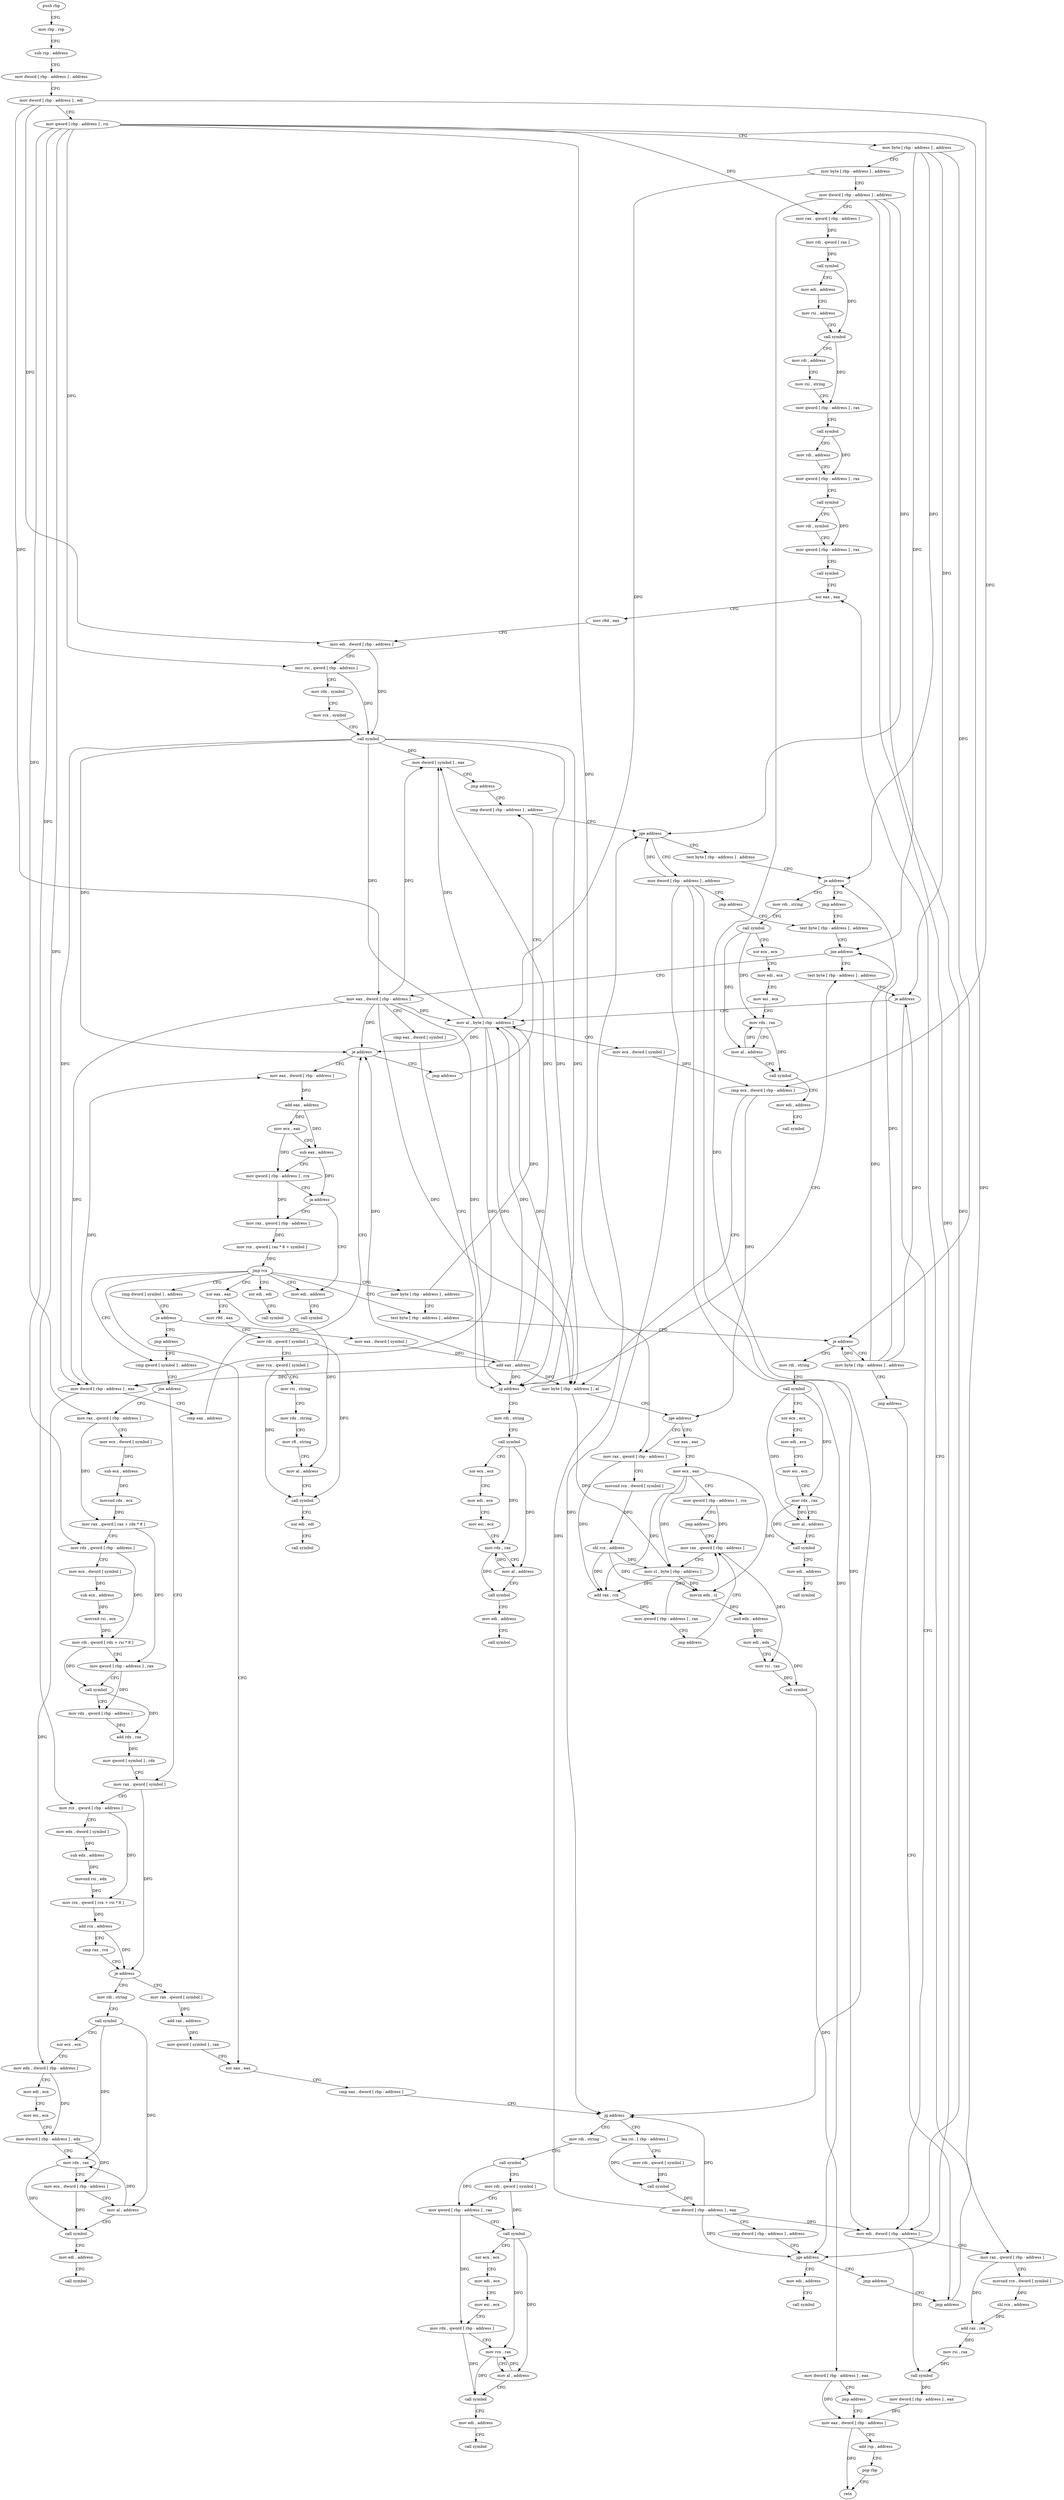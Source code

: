 digraph "func" {
"4200944" [label = "push rbp" ]
"4200945" [label = "mov rbp , rsp" ]
"4200948" [label = "sub rsp , address" ]
"4200955" [label = "mov dword [ rbp - address ] , address" ]
"4200962" [label = "mov dword [ rbp - address ] , edi" ]
"4200965" [label = "mov qword [ rbp - address ] , rsi" ]
"4200969" [label = "mov byte [ rbp - address ] , address" ]
"4200973" [label = "mov byte [ rbp - address ] , address" ]
"4200977" [label = "mov dword [ rbp - address ] , address" ]
"4200984" [label = "mov rax , qword [ rbp - address ]" ]
"4200988" [label = "mov rdi , qword [ rax ]" ]
"4200991" [label = "call symbol" ]
"4200996" [label = "mov edi , address" ]
"4201001" [label = "mov rsi , address" ]
"4201011" [label = "call symbol" ]
"4201016" [label = "mov rdi , address" ]
"4201026" [label = "mov rsi , string" ]
"4201036" [label = "mov qword [ rbp - address ] , rax" ]
"4201040" [label = "call symbol" ]
"4201045" [label = "mov rdi , address" ]
"4201055" [label = "mov qword [ rbp - address ] , rax" ]
"4201059" [label = "call symbol" ]
"4201064" [label = "mov rdi , symbol" ]
"4201074" [label = "mov qword [ rbp - address ] , rax" ]
"4201078" [label = "call symbol" ]
"4201083" [label = "xor eax , eax" ]
"4201679" [label = "jmp address" ]
"4201684" [label = "cmp dword [ rbp - address ] , address" ]
"4201132" [label = "mov eax , dword [ rbp - address ]" ]
"4201135" [label = "add eax , address" ]
"4201140" [label = "mov ecx , eax" ]
"4201142" [label = "sub eax , address" ]
"4201147" [label = "mov qword [ rbp - address ] , rcx" ]
"4201151" [label = "ja address" ]
"4201664" [label = "mov edi , address" ]
"4201157" [label = "mov rax , qword [ rbp - address ]" ]
"4201688" [label = "jge address" ]
"4201706" [label = "test byte [ rbp - address ] , address" ]
"4201694" [label = "mov dword [ rbp - address ] , address" ]
"4201669" [label = "call symbol" ]
"4201161" [label = "mov rcx , qword [ rax * 8 + symbol ]" ]
"4201169" [label = "jmp rcx" ]
"4201171" [label = "cmp dword [ symbol ] , address" ]
"4201212" [label = "cmp qword [ symbol ] , address" ]
"4201410" [label = "xor eax , eax" ]
"4201528" [label = "mov byte [ rbp - address ] , address" ]
"4201532" [label = "test byte [ rbp - address ] , address" ]
"4201592" [label = "xor edi , edi" ]
"4201599" [label = "xor eax , eax" ]
"4201710" [label = "je address" ]
"4201757" [label = "jmp address" ]
"4201716" [label = "mov rdi , string" ]
"4201701" [label = "jmp address" ]
"4201762" [label = "test byte [ rbp - address ] , address" ]
"4201179" [label = "je address" ]
"4201207" [label = "jmp address" ]
"4201185" [label = "mov eax , dword [ symbol ]" ]
"4201221" [label = "jne address" ]
"4201293" [label = "mov rax , qword [ symbol ]" ]
"4201227" [label = "mov rax , qword [ rbp - address ]" ]
"4201412" [label = "cmp eax , dword [ rbp - address ]" ]
"4201415" [label = "jg address" ]
"4201483" [label = "lea rsi , [ rbp - address ]" ]
"4201421" [label = "mov rdi , string" ]
"4201536" [label = "je address" ]
"4201583" [label = "mov byte [ rbp - address ] , address" ]
"4201542" [label = "mov rdi , string" ]
"4201594" [label = "call symbol" ]
"4201601" [label = "mov r9d , eax" ]
"4201604" [label = "mov rdi , qword [ symbol ]" ]
"4201612" [label = "mov rcx , qword [ symbol ]" ]
"4201620" [label = "mov rsi , string" ]
"4201630" [label = "mov rdx , string" ]
"4201640" [label = "mov r8 , string" ]
"4201650" [label = "mov al , address" ]
"4201652" [label = "call symbol" ]
"4201657" [label = "xor edi , edi" ]
"4201659" [label = "call symbol" ]
"4201726" [label = "call symbol" ]
"4201731" [label = "xor ecx , ecx" ]
"4201733" [label = "mov edi , ecx" ]
"4201735" [label = "mov esi , ecx" ]
"4201737" [label = "mov rdx , rax" ]
"4201740" [label = "mov al , address" ]
"4201742" [label = "call symbol" ]
"4201747" [label = "mov edi , address" ]
"4201752" [label = "call symbol" ]
"4201766" [label = "jne address" ]
"4201829" [label = "test byte [ rbp - address ] , address" ]
"4201772" [label = "mov eax , dword [ rbp - address ]" ]
"4201192" [label = "add eax , address" ]
"4201195" [label = "mov dword [ symbol ] , eax" ]
"4201202" [label = "jmp address" ]
"4201301" [label = "mov rcx , qword [ rbp - address ]" ]
"4201305" [label = "mov edx , dword [ symbol ]" ]
"4201312" [label = "sub edx , address" ]
"4201315" [label = "movsxd rsi , edx" ]
"4201318" [label = "mov rcx , qword [ rcx + rsi * 8 ]" ]
"4201322" [label = "add rcx , address" ]
"4201329" [label = "cmp rax , rcx" ]
"4201332" [label = "je address" ]
"4201388" [label = "mov rax , qword [ symbol ]" ]
"4201338" [label = "mov rdi , string" ]
"4201231" [label = "mov ecx , dword [ symbol ]" ]
"4201238" [label = "sub ecx , address" ]
"4201241" [label = "movsxd rdx , ecx" ]
"4201244" [label = "mov rax , qword [ rax + rdx * 8 ]" ]
"4201248" [label = "mov rdx , qword [ rbp - address ]" ]
"4201252" [label = "mov ecx , dword [ symbol ]" ]
"4201259" [label = "sub ecx , address" ]
"4201262" [label = "movsxd rsi , ecx" ]
"4201265" [label = "mov rdi , qword [ rdx + rsi * 8 ]" ]
"4201269" [label = "mov qword [ rbp - address ] , rax" ]
"4201273" [label = "call symbol" ]
"4201278" [label = "mov rdx , qword [ rbp - address ]" ]
"4201282" [label = "add rdx , rax" ]
"4201285" [label = "mov qword [ symbol ] , rdx" ]
"4201487" [label = "mov rdi , qword [ symbol ]" ]
"4201495" [label = "call symbol" ]
"4201500" [label = "mov dword [ rbp - address ] , eax" ]
"4201503" [label = "cmp dword [ rbp - address ] , address" ]
"4201507" [label = "jge address" ]
"4201523" [label = "jmp address" ]
"4201513" [label = "mov edi , address" ]
"4201431" [label = "call symbol" ]
"4201436" [label = "mov rdi , qword [ symbol ]" ]
"4201444" [label = "mov qword [ rbp - address ] , rax" ]
"4201448" [label = "call symbol" ]
"4201453" [label = "xor ecx , ecx" ]
"4201455" [label = "mov edi , ecx" ]
"4201457" [label = "mov esi , ecx" ]
"4201459" [label = "mov rdx , qword [ rbp - address ]" ]
"4201463" [label = "mov rcx , rax" ]
"4201466" [label = "mov al , address" ]
"4201468" [label = "call symbol" ]
"4201473" [label = "mov edi , address" ]
"4201478" [label = "call symbol" ]
"4201587" [label = "jmp address" ]
"4201674" [label = "jmp address" ]
"4201552" [label = "call symbol" ]
"4201557" [label = "xor ecx , ecx" ]
"4201559" [label = "mov edi , ecx" ]
"4201561" [label = "mov esi , ecx" ]
"4201563" [label = "mov rdx , rax" ]
"4201566" [label = "mov al , address" ]
"4201568" [label = "call symbol" ]
"4201573" [label = "mov edi , address" ]
"4201578" [label = "call symbol" ]
"4201833" [label = "je address" ]
"4201933" [label = "mov edi , dword [ rbp - address ]" ]
"4201839" [label = "mov al , byte [ rbp - address ]" ]
"4201775" [label = "cmp eax , dword [ symbol ]" ]
"4201782" [label = "jg address" ]
"4201788" [label = "mov rdi , string" ]
"4201396" [label = "add rax , address" ]
"4201402" [label = "mov qword [ symbol ] , rax" ]
"4201348" [label = "call symbol" ]
"4201353" [label = "xor ecx , ecx" ]
"4201355" [label = "mov edx , dword [ rbp - address ]" ]
"4201358" [label = "mov edi , ecx" ]
"4201360" [label = "mov esi , ecx" ]
"4201362" [label = "mov dword [ rbp - address ] , edx" ]
"4201365" [label = "mov rdx , rax" ]
"4201368" [label = "mov ecx , dword [ rbp - address ]" ]
"4201371" [label = "mov al , address" ]
"4201373" [label = "call symbol" ]
"4201378" [label = "mov edi , address" ]
"4201383" [label = "call symbol" ]
"4201518" [label = "call symbol" ]
"4201936" [label = "mov rax , qword [ rbp - address ]" ]
"4201940" [label = "movsxd rcx , dword [ symbol ]" ]
"4201948" [label = "shl rcx , address" ]
"4201952" [label = "add rax , rcx" ]
"4201955" [label = "mov rsi , rax" ]
"4201958" [label = "call symbol" ]
"4201963" [label = "mov dword [ rbp - address ] , eax" ]
"4201966" [label = "mov eax , dword [ rbp - address ]" ]
"4201842" [label = "mov ecx , dword [ symbol ]" ]
"4201849" [label = "cmp ecx , dword [ rbp - address ]" ]
"4201852" [label = "mov byte [ rbp - address ] , al" ]
"4201855" [label = "jge address" ]
"4201889" [label = "xor eax , eax" ]
"4201861" [label = "mov rax , qword [ rbp - address ]" ]
"4201798" [label = "call symbol" ]
"4201803" [label = "xor ecx , ecx" ]
"4201805" [label = "mov edi , ecx" ]
"4201807" [label = "mov esi , ecx" ]
"4201809" [label = "mov rdx , rax" ]
"4201812" [label = "mov al , address" ]
"4201814" [label = "call symbol" ]
"4201819" [label = "mov edi , address" ]
"4201824" [label = "call symbol" ]
"4201085" [label = "mov r8d , eax" ]
"4201088" [label = "mov edi , dword [ rbp - address ]" ]
"4201091" [label = "mov rsi , qword [ rbp - address ]" ]
"4201095" [label = "mov rdx , symbol" ]
"4201105" [label = "mov rcx , symbol" ]
"4201115" [label = "call symbol" ]
"4201120" [label = "mov dword [ rbp - address ] , eax" ]
"4201123" [label = "cmp eax , address" ]
"4201126" [label = "je address" ]
"4201891" [label = "mov ecx , eax" ]
"4201893" [label = "mov qword [ rbp - address ] , rcx" ]
"4201897" [label = "jmp address" ]
"4201902" [label = "mov rax , qword [ rbp - address ]" ]
"4201865" [label = "movsxd rcx , dword [ symbol ]" ]
"4201873" [label = "shl rcx , address" ]
"4201877" [label = "add rax , rcx" ]
"4201880" [label = "mov qword [ rbp - address ] , rax" ]
"4201884" [label = "jmp address" ]
"4201906" [label = "mov cl , byte [ rbp - address ]" ]
"4201909" [label = "movzx edx , cl" ]
"4201912" [label = "and edx , address" ]
"4201915" [label = "mov edi , edx" ]
"4201917" [label = "mov rsi , rax" ]
"4201920" [label = "call symbol" ]
"4201925" [label = "mov dword [ rbp - address ] , eax" ]
"4201928" [label = "jmp address" ]
"4201969" [label = "add rsp , address" ]
"4201976" [label = "pop rbp" ]
"4201977" [label = "retn" ]
"4200944" -> "4200945" [ label = "CFG" ]
"4200945" -> "4200948" [ label = "CFG" ]
"4200948" -> "4200955" [ label = "CFG" ]
"4200955" -> "4200962" [ label = "CFG" ]
"4200962" -> "4200965" [ label = "CFG" ]
"4200962" -> "4201088" [ label = "DFG" ]
"4200962" -> "4201772" [ label = "DFG" ]
"4200962" -> "4201849" [ label = "DFG" ]
"4200965" -> "4200969" [ label = "CFG" ]
"4200965" -> "4200984" [ label = "DFG" ]
"4200965" -> "4201091" [ label = "DFG" ]
"4200965" -> "4201301" [ label = "DFG" ]
"4200965" -> "4201227" [ label = "DFG" ]
"4200965" -> "4201248" [ label = "DFG" ]
"4200965" -> "4201936" [ label = "DFG" ]
"4200965" -> "4201861" [ label = "DFG" ]
"4200969" -> "4200973" [ label = "CFG" ]
"4200969" -> "4201710" [ label = "DFG" ]
"4200969" -> "4201536" [ label = "DFG" ]
"4200969" -> "4201766" [ label = "DFG" ]
"4200969" -> "4201833" [ label = "DFG" ]
"4200973" -> "4200977" [ label = "CFG" ]
"4200973" -> "4201839" [ label = "DFG" ]
"4200977" -> "4200984" [ label = "CFG" ]
"4200977" -> "4201688" [ label = "DFG" ]
"4200977" -> "4201415" [ label = "DFG" ]
"4200977" -> "4201507" [ label = "DFG" ]
"4200977" -> "4201933" [ label = "DFG" ]
"4200984" -> "4200988" [ label = "DFG" ]
"4200988" -> "4200991" [ label = "DFG" ]
"4200991" -> "4200996" [ label = "CFG" ]
"4200991" -> "4201011" [ label = "DFG" ]
"4200996" -> "4201001" [ label = "CFG" ]
"4201001" -> "4201011" [ label = "CFG" ]
"4201011" -> "4201016" [ label = "CFG" ]
"4201011" -> "4201036" [ label = "DFG" ]
"4201016" -> "4201026" [ label = "CFG" ]
"4201026" -> "4201036" [ label = "CFG" ]
"4201036" -> "4201040" [ label = "CFG" ]
"4201040" -> "4201045" [ label = "CFG" ]
"4201040" -> "4201055" [ label = "DFG" ]
"4201045" -> "4201055" [ label = "CFG" ]
"4201055" -> "4201059" [ label = "CFG" ]
"4201059" -> "4201064" [ label = "CFG" ]
"4201059" -> "4201074" [ label = "DFG" ]
"4201064" -> "4201074" [ label = "CFG" ]
"4201074" -> "4201078" [ label = "CFG" ]
"4201078" -> "4201083" [ label = "CFG" ]
"4201083" -> "4201085" [ label = "CFG" ]
"4201679" -> "4201684" [ label = "CFG" ]
"4201684" -> "4201688" [ label = "CFG" ]
"4201132" -> "4201135" [ label = "DFG" ]
"4201135" -> "4201140" [ label = "DFG" ]
"4201135" -> "4201142" [ label = "DFG" ]
"4201140" -> "4201142" [ label = "CFG" ]
"4201140" -> "4201147" [ label = "DFG" ]
"4201142" -> "4201147" [ label = "CFG" ]
"4201142" -> "4201151" [ label = "DFG" ]
"4201147" -> "4201151" [ label = "CFG" ]
"4201147" -> "4201157" [ label = "DFG" ]
"4201151" -> "4201664" [ label = "CFG" ]
"4201151" -> "4201157" [ label = "CFG" ]
"4201664" -> "4201669" [ label = "CFG" ]
"4201157" -> "4201161" [ label = "DFG" ]
"4201688" -> "4201706" [ label = "CFG" ]
"4201688" -> "4201694" [ label = "CFG" ]
"4201706" -> "4201710" [ label = "CFG" ]
"4201694" -> "4201701" [ label = "CFG" ]
"4201694" -> "4201688" [ label = "DFG" ]
"4201694" -> "4201415" [ label = "DFG" ]
"4201694" -> "4201507" [ label = "DFG" ]
"4201694" -> "4201933" [ label = "DFG" ]
"4201161" -> "4201169" [ label = "DFG" ]
"4201169" -> "4201171" [ label = "CFG" ]
"4201169" -> "4201212" [ label = "CFG" ]
"4201169" -> "4201410" [ label = "CFG" ]
"4201169" -> "4201528" [ label = "CFG" ]
"4201169" -> "4201532" [ label = "CFG" ]
"4201169" -> "4201592" [ label = "CFG" ]
"4201169" -> "4201599" [ label = "CFG" ]
"4201169" -> "4201664" [ label = "CFG" ]
"4201171" -> "4201179" [ label = "CFG" ]
"4201212" -> "4201221" [ label = "CFG" ]
"4201410" -> "4201412" [ label = "CFG" ]
"4201528" -> "4201532" [ label = "CFG" ]
"4201528" -> "4201839" [ label = "DFG" ]
"4201532" -> "4201536" [ label = "CFG" ]
"4201592" -> "4201594" [ label = "CFG" ]
"4201599" -> "4201601" [ label = "CFG" ]
"4201599" -> "4201650" [ label = "DFG" ]
"4201710" -> "4201757" [ label = "CFG" ]
"4201710" -> "4201716" [ label = "CFG" ]
"4201757" -> "4201762" [ label = "CFG" ]
"4201716" -> "4201726" [ label = "CFG" ]
"4201701" -> "4201762" [ label = "CFG" ]
"4201762" -> "4201766" [ label = "CFG" ]
"4201179" -> "4201207" [ label = "CFG" ]
"4201179" -> "4201185" [ label = "CFG" ]
"4201207" -> "4201212" [ label = "CFG" ]
"4201185" -> "4201192" [ label = "DFG" ]
"4201221" -> "4201293" [ label = "CFG" ]
"4201221" -> "4201227" [ label = "CFG" ]
"4201293" -> "4201301" [ label = "CFG" ]
"4201293" -> "4201332" [ label = "DFG" ]
"4201227" -> "4201231" [ label = "CFG" ]
"4201227" -> "4201244" [ label = "DFG" ]
"4201412" -> "4201415" [ label = "CFG" ]
"4201415" -> "4201483" [ label = "CFG" ]
"4201415" -> "4201421" [ label = "CFG" ]
"4201483" -> "4201487" [ label = "CFG" ]
"4201483" -> "4201495" [ label = "DFG" ]
"4201421" -> "4201431" [ label = "CFG" ]
"4201536" -> "4201583" [ label = "CFG" ]
"4201536" -> "4201542" [ label = "CFG" ]
"4201583" -> "4201587" [ label = "CFG" ]
"4201583" -> "4201710" [ label = "DFG" ]
"4201583" -> "4201536" [ label = "DFG" ]
"4201583" -> "4201766" [ label = "DFG" ]
"4201583" -> "4201833" [ label = "DFG" ]
"4201542" -> "4201552" [ label = "CFG" ]
"4201601" -> "4201604" [ label = "CFG" ]
"4201604" -> "4201612" [ label = "CFG" ]
"4201604" -> "4201652" [ label = "DFG" ]
"4201612" -> "4201620" [ label = "CFG" ]
"4201612" -> "4201652" [ label = "DFG" ]
"4201620" -> "4201630" [ label = "CFG" ]
"4201630" -> "4201640" [ label = "CFG" ]
"4201640" -> "4201650" [ label = "CFG" ]
"4201650" -> "4201652" [ label = "CFG" ]
"4201652" -> "4201657" [ label = "CFG" ]
"4201657" -> "4201659" [ label = "CFG" ]
"4201726" -> "4201731" [ label = "CFG" ]
"4201726" -> "4201737" [ label = "DFG" ]
"4201726" -> "4201740" [ label = "DFG" ]
"4201731" -> "4201733" [ label = "CFG" ]
"4201733" -> "4201735" [ label = "CFG" ]
"4201735" -> "4201737" [ label = "CFG" ]
"4201737" -> "4201740" [ label = "CFG" ]
"4201737" -> "4201742" [ label = "DFG" ]
"4201740" -> "4201742" [ label = "CFG" ]
"4201740" -> "4201737" [ label = "DFG" ]
"4201742" -> "4201747" [ label = "CFG" ]
"4201747" -> "4201752" [ label = "CFG" ]
"4201766" -> "4201829" [ label = "CFG" ]
"4201766" -> "4201772" [ label = "CFG" ]
"4201829" -> "4201833" [ label = "CFG" ]
"4201772" -> "4201775" [ label = "CFG" ]
"4201772" -> "4201120" [ label = "DFG" ]
"4201772" -> "4201126" [ label = "DFG" ]
"4201772" -> "4201195" [ label = "DFG" ]
"4201772" -> "4201782" [ label = "DFG" ]
"4201772" -> "4201839" [ label = "DFG" ]
"4201772" -> "4201852" [ label = "DFG" ]
"4201192" -> "4201195" [ label = "DFG" ]
"4201192" -> "4201120" [ label = "DFG" ]
"4201192" -> "4201126" [ label = "DFG" ]
"4201192" -> "4201782" [ label = "DFG" ]
"4201192" -> "4201839" [ label = "DFG" ]
"4201192" -> "4201852" [ label = "DFG" ]
"4201195" -> "4201202" [ label = "CFG" ]
"4201202" -> "4201684" [ label = "CFG" ]
"4201301" -> "4201305" [ label = "CFG" ]
"4201301" -> "4201318" [ label = "DFG" ]
"4201305" -> "4201312" [ label = "DFG" ]
"4201312" -> "4201315" [ label = "DFG" ]
"4201315" -> "4201318" [ label = "DFG" ]
"4201318" -> "4201322" [ label = "DFG" ]
"4201322" -> "4201329" [ label = "CFG" ]
"4201322" -> "4201332" [ label = "DFG" ]
"4201329" -> "4201332" [ label = "CFG" ]
"4201332" -> "4201388" [ label = "CFG" ]
"4201332" -> "4201338" [ label = "CFG" ]
"4201388" -> "4201396" [ label = "DFG" ]
"4201338" -> "4201348" [ label = "CFG" ]
"4201231" -> "4201238" [ label = "DFG" ]
"4201238" -> "4201241" [ label = "DFG" ]
"4201241" -> "4201244" [ label = "DFG" ]
"4201244" -> "4201248" [ label = "CFG" ]
"4201244" -> "4201269" [ label = "DFG" ]
"4201248" -> "4201252" [ label = "CFG" ]
"4201248" -> "4201265" [ label = "DFG" ]
"4201252" -> "4201259" [ label = "DFG" ]
"4201259" -> "4201262" [ label = "DFG" ]
"4201262" -> "4201265" [ label = "DFG" ]
"4201265" -> "4201269" [ label = "CFG" ]
"4201265" -> "4201273" [ label = "DFG" ]
"4201269" -> "4201273" [ label = "CFG" ]
"4201269" -> "4201278" [ label = "DFG" ]
"4201273" -> "4201278" [ label = "CFG" ]
"4201273" -> "4201282" [ label = "DFG" ]
"4201278" -> "4201282" [ label = "DFG" ]
"4201282" -> "4201285" [ label = "DFG" ]
"4201285" -> "4201293" [ label = "CFG" ]
"4201487" -> "4201495" [ label = "DFG" ]
"4201495" -> "4201500" [ label = "DFG" ]
"4201500" -> "4201503" [ label = "CFG" ]
"4201500" -> "4201688" [ label = "DFG" ]
"4201500" -> "4201415" [ label = "DFG" ]
"4201500" -> "4201507" [ label = "DFG" ]
"4201500" -> "4201933" [ label = "DFG" ]
"4201503" -> "4201507" [ label = "CFG" ]
"4201507" -> "4201523" [ label = "CFG" ]
"4201507" -> "4201513" [ label = "CFG" ]
"4201523" -> "4201674" [ label = "CFG" ]
"4201513" -> "4201518" [ label = "CFG" ]
"4201431" -> "4201436" [ label = "CFG" ]
"4201431" -> "4201444" [ label = "DFG" ]
"4201436" -> "4201444" [ label = "CFG" ]
"4201436" -> "4201448" [ label = "DFG" ]
"4201444" -> "4201448" [ label = "CFG" ]
"4201444" -> "4201459" [ label = "DFG" ]
"4201448" -> "4201453" [ label = "CFG" ]
"4201448" -> "4201463" [ label = "DFG" ]
"4201448" -> "4201466" [ label = "DFG" ]
"4201453" -> "4201455" [ label = "CFG" ]
"4201455" -> "4201457" [ label = "CFG" ]
"4201457" -> "4201459" [ label = "CFG" ]
"4201459" -> "4201463" [ label = "CFG" ]
"4201459" -> "4201468" [ label = "DFG" ]
"4201463" -> "4201466" [ label = "CFG" ]
"4201463" -> "4201468" [ label = "DFG" ]
"4201466" -> "4201468" [ label = "CFG" ]
"4201466" -> "4201463" [ label = "DFG" ]
"4201468" -> "4201473" [ label = "CFG" ]
"4201473" -> "4201478" [ label = "CFG" ]
"4201587" -> "4201674" [ label = "CFG" ]
"4201674" -> "4201083" [ label = "CFG" ]
"4201552" -> "4201557" [ label = "CFG" ]
"4201552" -> "4201563" [ label = "DFG" ]
"4201552" -> "4201566" [ label = "DFG" ]
"4201557" -> "4201559" [ label = "CFG" ]
"4201559" -> "4201561" [ label = "CFG" ]
"4201561" -> "4201563" [ label = "CFG" ]
"4201563" -> "4201566" [ label = "CFG" ]
"4201563" -> "4201568" [ label = "DFG" ]
"4201566" -> "4201568" [ label = "CFG" ]
"4201566" -> "4201563" [ label = "DFG" ]
"4201568" -> "4201573" [ label = "CFG" ]
"4201573" -> "4201578" [ label = "CFG" ]
"4201833" -> "4201933" [ label = "CFG" ]
"4201833" -> "4201839" [ label = "CFG" ]
"4201933" -> "4201936" [ label = "CFG" ]
"4201933" -> "4201958" [ label = "DFG" ]
"4201839" -> "4201842" [ label = "CFG" ]
"4201839" -> "4201120" [ label = "DFG" ]
"4201839" -> "4201126" [ label = "DFG" ]
"4201839" -> "4201195" [ label = "DFG" ]
"4201839" -> "4201782" [ label = "DFG" ]
"4201839" -> "4201852" [ label = "DFG" ]
"4201775" -> "4201782" [ label = "CFG" ]
"4201782" -> "4201829" [ label = "CFG" ]
"4201782" -> "4201788" [ label = "CFG" ]
"4201788" -> "4201798" [ label = "CFG" ]
"4201396" -> "4201402" [ label = "DFG" ]
"4201402" -> "4201410" [ label = "CFG" ]
"4201348" -> "4201353" [ label = "CFG" ]
"4201348" -> "4201365" [ label = "DFG" ]
"4201348" -> "4201371" [ label = "DFG" ]
"4201353" -> "4201355" [ label = "CFG" ]
"4201355" -> "4201358" [ label = "CFG" ]
"4201355" -> "4201362" [ label = "DFG" ]
"4201358" -> "4201360" [ label = "CFG" ]
"4201360" -> "4201362" [ label = "CFG" ]
"4201362" -> "4201365" [ label = "CFG" ]
"4201362" -> "4201368" [ label = "DFG" ]
"4201365" -> "4201368" [ label = "CFG" ]
"4201365" -> "4201373" [ label = "DFG" ]
"4201368" -> "4201371" [ label = "CFG" ]
"4201368" -> "4201373" [ label = "DFG" ]
"4201371" -> "4201373" [ label = "CFG" ]
"4201371" -> "4201365" [ label = "DFG" ]
"4201373" -> "4201378" [ label = "CFG" ]
"4201378" -> "4201383" [ label = "CFG" ]
"4201936" -> "4201940" [ label = "CFG" ]
"4201936" -> "4201952" [ label = "DFG" ]
"4201940" -> "4201948" [ label = "DFG" ]
"4201948" -> "4201952" [ label = "DFG" ]
"4201952" -> "4201955" [ label = "DFG" ]
"4201955" -> "4201958" [ label = "DFG" ]
"4201958" -> "4201963" [ label = "DFG" ]
"4201963" -> "4201966" [ label = "DFG" ]
"4201966" -> "4201969" [ label = "CFG" ]
"4201966" -> "4201977" [ label = "DFG" ]
"4201842" -> "4201849" [ label = "DFG" ]
"4201849" -> "4201852" [ label = "CFG" ]
"4201849" -> "4201855" [ label = "DFG" ]
"4201852" -> "4201855" [ label = "CFG" ]
"4201852" -> "4201906" [ label = "DFG" ]
"4201855" -> "4201889" [ label = "CFG" ]
"4201855" -> "4201861" [ label = "CFG" ]
"4201889" -> "4201891" [ label = "CFG" ]
"4201861" -> "4201865" [ label = "CFG" ]
"4201861" -> "4201877" [ label = "DFG" ]
"4201798" -> "4201803" [ label = "CFG" ]
"4201798" -> "4201809" [ label = "DFG" ]
"4201798" -> "4201812" [ label = "DFG" ]
"4201803" -> "4201805" [ label = "CFG" ]
"4201805" -> "4201807" [ label = "CFG" ]
"4201807" -> "4201809" [ label = "CFG" ]
"4201809" -> "4201812" [ label = "CFG" ]
"4201809" -> "4201814" [ label = "DFG" ]
"4201812" -> "4201814" [ label = "CFG" ]
"4201812" -> "4201809" [ label = "DFG" ]
"4201814" -> "4201819" [ label = "CFG" ]
"4201819" -> "4201824" [ label = "CFG" ]
"4201085" -> "4201088" [ label = "CFG" ]
"4201088" -> "4201091" [ label = "CFG" ]
"4201088" -> "4201115" [ label = "DFG" ]
"4201091" -> "4201095" [ label = "CFG" ]
"4201091" -> "4201115" [ label = "DFG" ]
"4201095" -> "4201105" [ label = "CFG" ]
"4201105" -> "4201115" [ label = "CFG" ]
"4201115" -> "4201120" [ label = "DFG" ]
"4201115" -> "4201126" [ label = "DFG" ]
"4201115" -> "4201195" [ label = "DFG" ]
"4201115" -> "4201782" [ label = "DFG" ]
"4201115" -> "4201839" [ label = "DFG" ]
"4201115" -> "4201852" [ label = "DFG" ]
"4201120" -> "4201123" [ label = "CFG" ]
"4201120" -> "4201132" [ label = "DFG" ]
"4201120" -> "4201355" [ label = "DFG" ]
"4201123" -> "4201126" [ label = "CFG" ]
"4201126" -> "4201679" [ label = "CFG" ]
"4201126" -> "4201132" [ label = "CFG" ]
"4201891" -> "4201893" [ label = "CFG" ]
"4201891" -> "4201877" [ label = "DFG" ]
"4201891" -> "4201906" [ label = "DFG" ]
"4201891" -> "4201909" [ label = "DFG" ]
"4201893" -> "4201897" [ label = "CFG" ]
"4201893" -> "4201902" [ label = "DFG" ]
"4201897" -> "4201902" [ label = "CFG" ]
"4201902" -> "4201906" [ label = "CFG" ]
"4201902" -> "4201917" [ label = "DFG" ]
"4201865" -> "4201873" [ label = "DFG" ]
"4201873" -> "4201877" [ label = "DFG" ]
"4201873" -> "4201906" [ label = "DFG" ]
"4201873" -> "4201909" [ label = "DFG" ]
"4201877" -> "4201880" [ label = "DFG" ]
"4201880" -> "4201884" [ label = "CFG" ]
"4201880" -> "4201902" [ label = "DFG" ]
"4201884" -> "4201902" [ label = "CFG" ]
"4201906" -> "4201909" [ label = "DFG" ]
"4201906" -> "4201877" [ label = "DFG" ]
"4201909" -> "4201912" [ label = "DFG" ]
"4201912" -> "4201915" [ label = "DFG" ]
"4201915" -> "4201917" [ label = "CFG" ]
"4201915" -> "4201920" [ label = "DFG" ]
"4201917" -> "4201920" [ label = "DFG" ]
"4201920" -> "4201925" [ label = "DFG" ]
"4201925" -> "4201928" [ label = "CFG" ]
"4201925" -> "4201966" [ label = "DFG" ]
"4201928" -> "4201966" [ label = "CFG" ]
"4201969" -> "4201976" [ label = "CFG" ]
"4201976" -> "4201977" [ label = "CFG" ]
}

